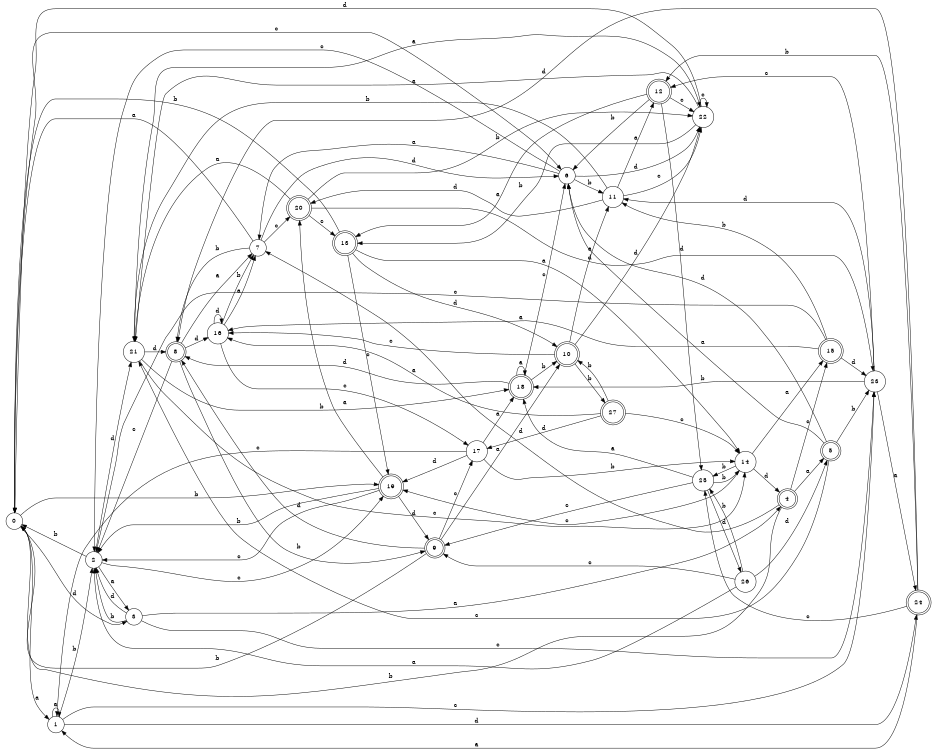 digraph n23_8 {
__start0 [label="" shape="none"];

rankdir=LR;
size="8,5";

s0 [style="filled", color="black", fillcolor="white" shape="circle", label="0"];
s1 [style="filled", color="black", fillcolor="white" shape="circle", label="1"];
s2 [style="filled", color="black", fillcolor="white" shape="circle", label="2"];
s3 [style="filled", color="black", fillcolor="white" shape="circle", label="3"];
s4 [style="rounded,filled", color="black", fillcolor="white" shape="doublecircle", label="4"];
s5 [style="rounded,filled", color="black", fillcolor="white" shape="doublecircle", label="5"];
s6 [style="filled", color="black", fillcolor="white" shape="circle", label="6"];
s7 [style="filled", color="black", fillcolor="white" shape="circle", label="7"];
s8 [style="rounded,filled", color="black", fillcolor="white" shape="doublecircle", label="8"];
s9 [style="rounded,filled", color="black", fillcolor="white" shape="doublecircle", label="9"];
s10 [style="rounded,filled", color="black", fillcolor="white" shape="doublecircle", label="10"];
s11 [style="filled", color="black", fillcolor="white" shape="circle", label="11"];
s12 [style="rounded,filled", color="black", fillcolor="white" shape="doublecircle", label="12"];
s13 [style="rounded,filled", color="black", fillcolor="white" shape="doublecircle", label="13"];
s14 [style="filled", color="black", fillcolor="white" shape="circle", label="14"];
s15 [style="rounded,filled", color="black", fillcolor="white" shape="doublecircle", label="15"];
s16 [style="filled", color="black", fillcolor="white" shape="circle", label="16"];
s17 [style="filled", color="black", fillcolor="white" shape="circle", label="17"];
s18 [style="rounded,filled", color="black", fillcolor="white" shape="doublecircle", label="18"];
s19 [style="rounded,filled", color="black", fillcolor="white" shape="doublecircle", label="19"];
s20 [style="rounded,filled", color="black", fillcolor="white" shape="doublecircle", label="20"];
s21 [style="filled", color="black", fillcolor="white" shape="circle", label="21"];
s22 [style="filled", color="black", fillcolor="white" shape="circle", label="22"];
s23 [style="filled", color="black", fillcolor="white" shape="circle", label="23"];
s24 [style="rounded,filled", color="black", fillcolor="white" shape="doublecircle", label="24"];
s25 [style="filled", color="black", fillcolor="white" shape="circle", label="25"];
s26 [style="filled", color="black", fillcolor="white" shape="circle", label="26"];
s27 [style="rounded,filled", color="black", fillcolor="white" shape="doublecircle", label="27"];
s0 -> s1 [label="a"];
s0 -> s19 [label="b"];
s0 -> s6 [label="c"];
s0 -> s3 [label="d"];
s1 -> s1 [label="a"];
s1 -> s2 [label="b"];
s1 -> s23 [label="c"];
s1 -> s24 [label="d"];
s2 -> s3 [label="a"];
s2 -> s0 [label="b"];
s2 -> s19 [label="c"];
s2 -> s21 [label="d"];
s3 -> s4 [label="a"];
s3 -> s2 [label="b"];
s3 -> s23 [label="c"];
s3 -> s2 [label="d"];
s4 -> s5 [label="a"];
s4 -> s0 [label="b"];
s4 -> s15 [label="c"];
s4 -> s7 [label="d"];
s5 -> s6 [label="a"];
s5 -> s23 [label="b"];
s5 -> s21 [label="c"];
s5 -> s6 [label="d"];
s6 -> s7 [label="a"];
s6 -> s11 [label="b"];
s6 -> s2 [label="c"];
s6 -> s22 [label="d"];
s7 -> s0 [label="a"];
s7 -> s8 [label="b"];
s7 -> s20 [label="c"];
s7 -> s6 [label="d"];
s8 -> s7 [label="a"];
s8 -> s9 [label="b"];
s8 -> s2 [label="c"];
s8 -> s16 [label="d"];
s9 -> s10 [label="a"];
s9 -> s0 [label="b"];
s9 -> s17 [label="c"];
s9 -> s8 [label="d"];
s10 -> s11 [label="a"];
s10 -> s27 [label="b"];
s10 -> s16 [label="c"];
s10 -> s22 [label="d"];
s11 -> s12 [label="a"];
s11 -> s21 [label="b"];
s11 -> s22 [label="c"];
s11 -> s20 [label="d"];
s12 -> s13 [label="a"];
s12 -> s6 [label="b"];
s12 -> s22 [label="c"];
s12 -> s25 [label="d"];
s13 -> s14 [label="a"];
s13 -> s0 [label="b"];
s13 -> s19 [label="c"];
s13 -> s10 [label="d"];
s14 -> s15 [label="a"];
s14 -> s25 [label="b"];
s14 -> s19 [label="c"];
s14 -> s4 [label="d"];
s15 -> s16 [label="a"];
s15 -> s11 [label="b"];
s15 -> s2 [label="c"];
s15 -> s23 [label="d"];
s16 -> s7 [label="a"];
s16 -> s7 [label="b"];
s16 -> s17 [label="c"];
s16 -> s16 [label="d"];
s17 -> s18 [label="a"];
s17 -> s14 [label="b"];
s17 -> s1 [label="c"];
s17 -> s19 [label="d"];
s18 -> s18 [label="a"];
s18 -> s10 [label="b"];
s18 -> s6 [label="c"];
s18 -> s8 [label="d"];
s19 -> s20 [label="a"];
s19 -> s2 [label="b"];
s19 -> s2 [label="c"];
s19 -> s9 [label="d"];
s20 -> s21 [label="a"];
s20 -> s22 [label="b"];
s20 -> s13 [label="c"];
s20 -> s23 [label="d"];
s21 -> s22 [label="a"];
s21 -> s18 [label="b"];
s21 -> s14 [label="c"];
s21 -> s8 [label="d"];
s22 -> s21 [label="a"];
s22 -> s13 [label="b"];
s22 -> s22 [label="c"];
s22 -> s0 [label="d"];
s23 -> s24 [label="a"];
s23 -> s18 [label="b"];
s23 -> s12 [label="c"];
s23 -> s11 [label="d"];
s24 -> s1 [label="a"];
s24 -> s12 [label="b"];
s24 -> s25 [label="c"];
s24 -> s8 [label="d"];
s25 -> s18 [label="a"];
s25 -> s14 [label="b"];
s25 -> s9 [label="c"];
s25 -> s26 [label="d"];
s26 -> s2 [label="a"];
s26 -> s25 [label="b"];
s26 -> s9 [label="c"];
s26 -> s5 [label="d"];
s27 -> s16 [label="a"];
s27 -> s10 [label="b"];
s27 -> s14 [label="c"];
s27 -> s17 [label="d"];

}
